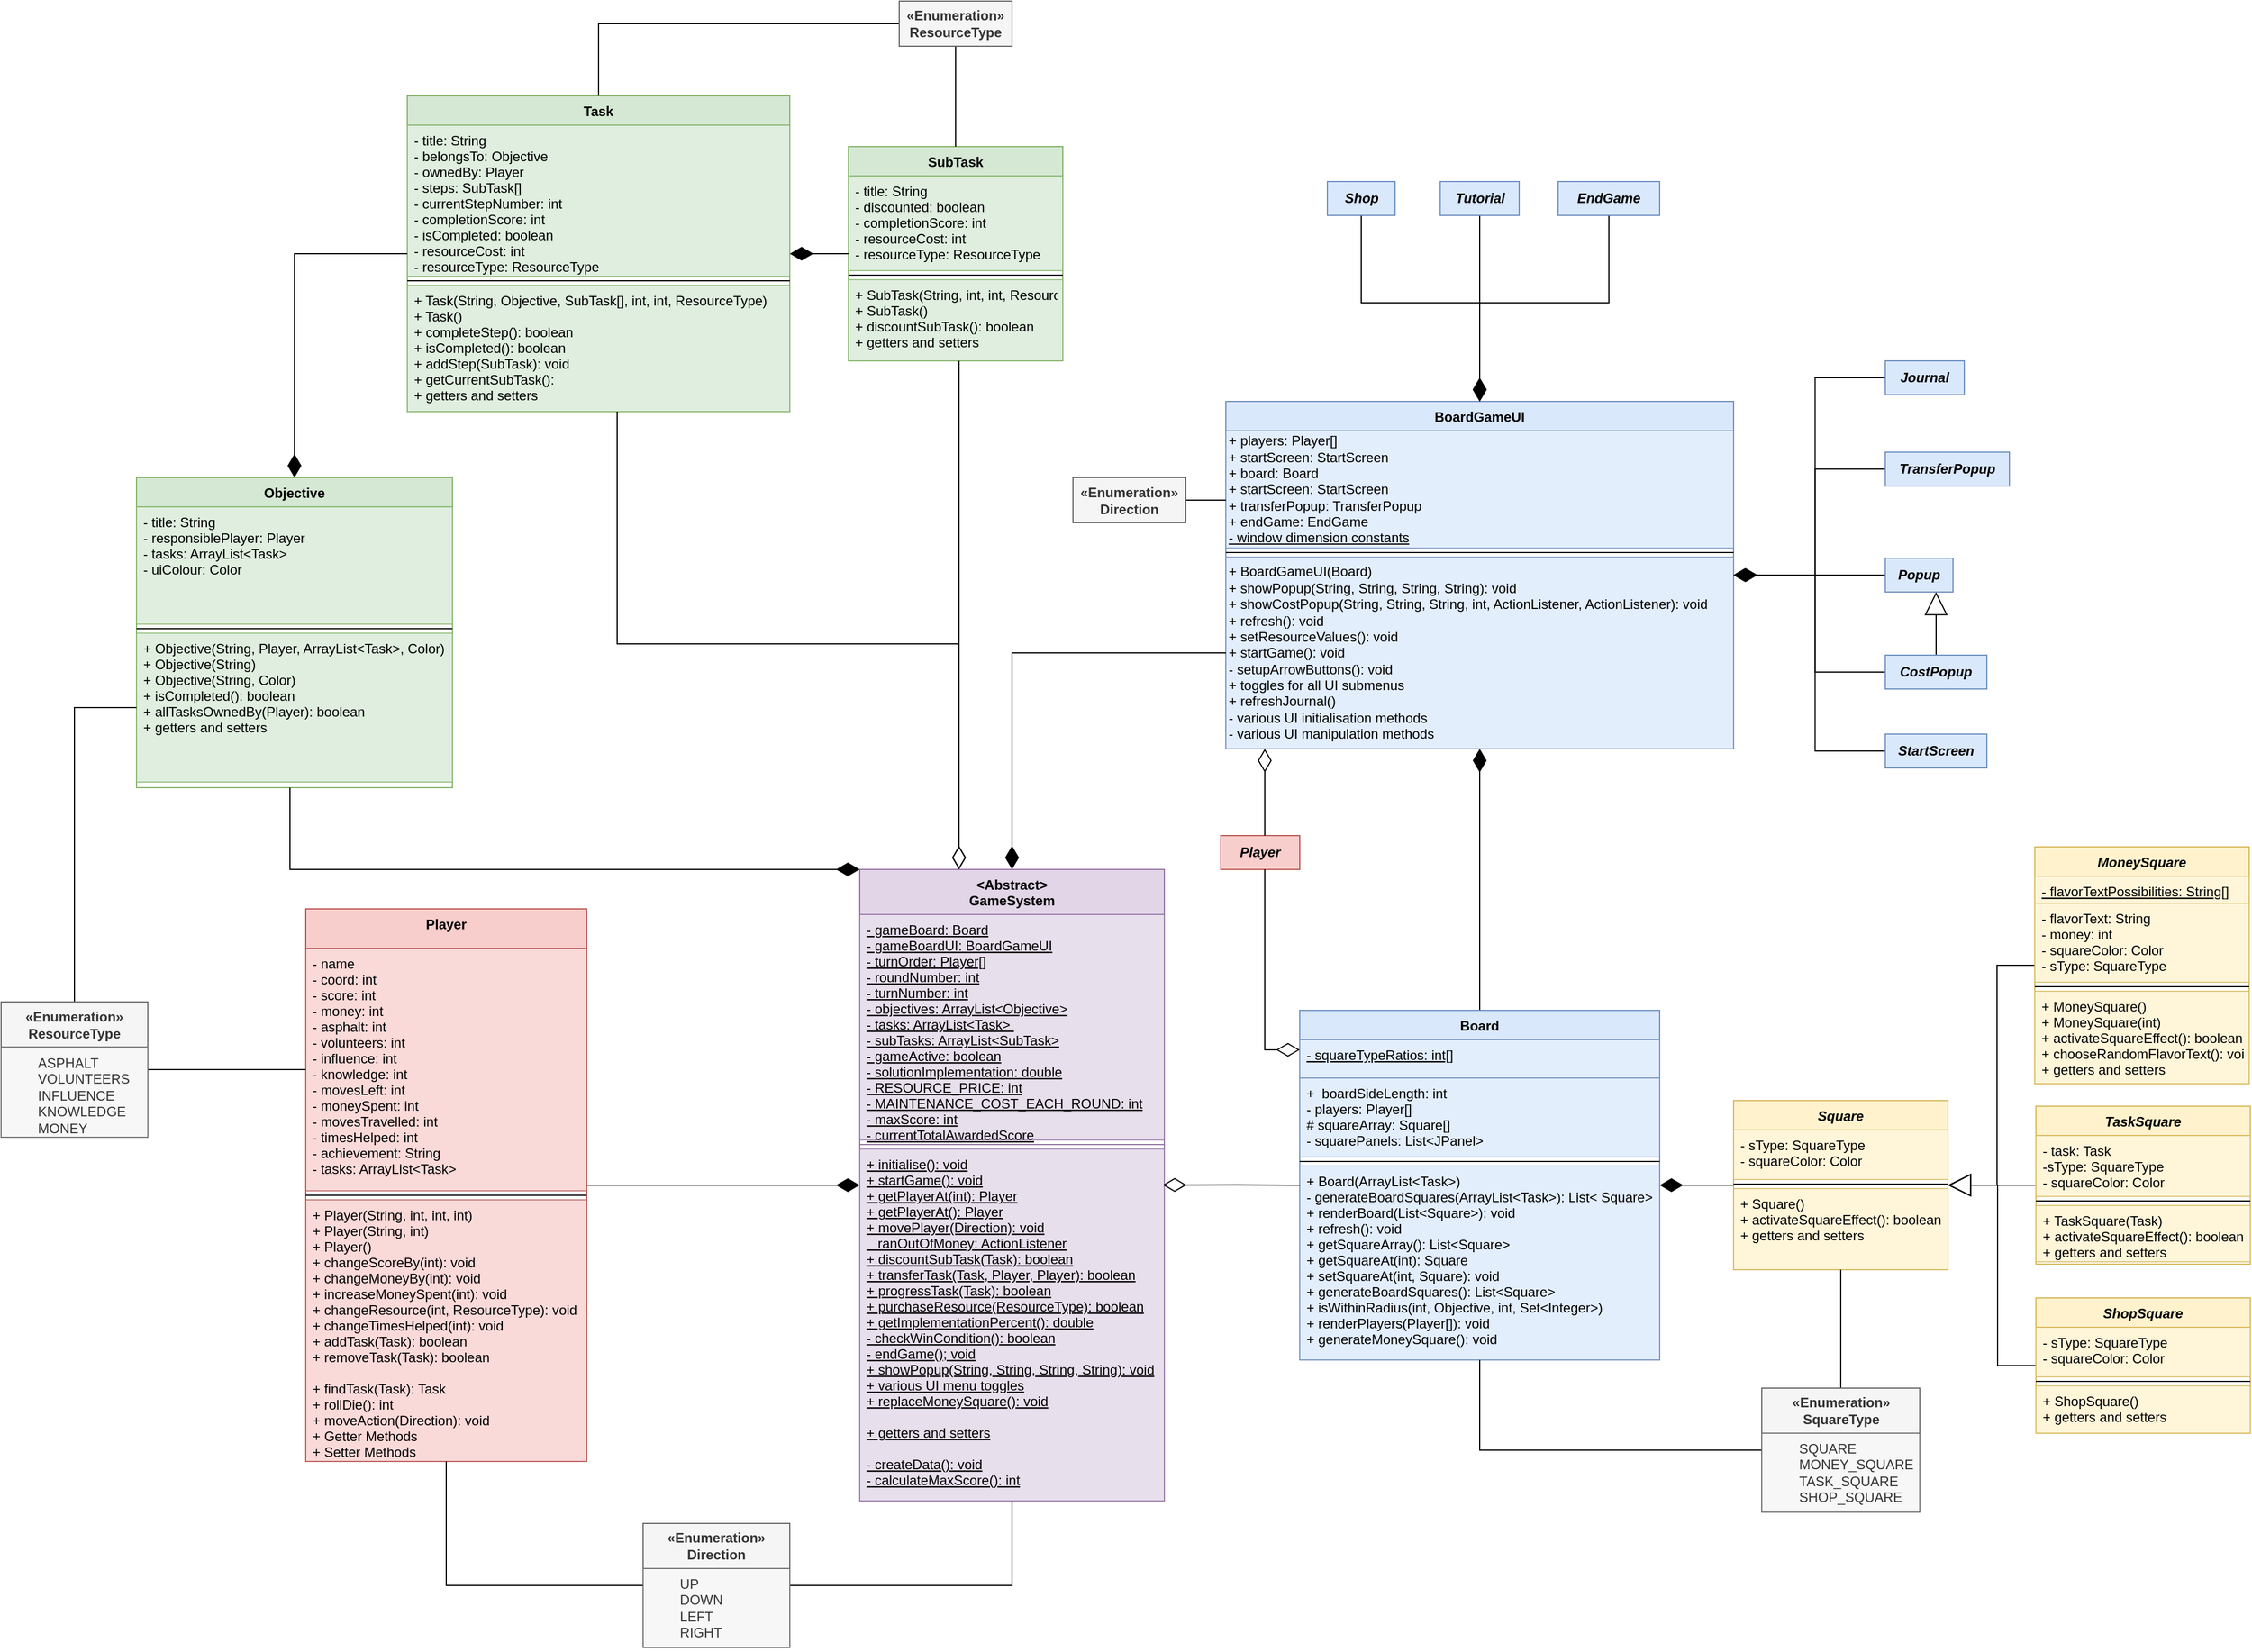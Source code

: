 <mxfile version="26.0.16">
  <diagram id="C5RBs43oDa-KdzZeNtuy" name="Page-1">
    <mxGraphModel dx="1500" dy="2056" grid="1" gridSize="10" guides="1" tooltips="1" connect="1" arrows="1" fold="1" page="1" pageScale="1" pageWidth="827" pageHeight="1169" math="0" shadow="0">
      <root>
        <mxCell id="WIyWlLk6GJQsqaUBKTNV-0" />
        <mxCell id="WIyWlLk6GJQsqaUBKTNV-1" parent="WIyWlLk6GJQsqaUBKTNV-0" />
        <mxCell id="zkfFHV4jXpPFQw0GAbJ--0" value="Square" style="swimlane;fontStyle=3;align=center;verticalAlign=top;childLayout=stackLayout;horizontal=1;startSize=26;horizontalStack=0;resizeParent=1;resizeLast=0;collapsible=1;marginBottom=0;rounded=0;shadow=0;strokeWidth=1;fillColor=#fff2cc;strokeColor=#d6b656;" parent="WIyWlLk6GJQsqaUBKTNV-1" vertex="1">
          <mxGeometry x="1705.5" y="175" width="190" height="150" as="geometry">
            <mxRectangle x="230" y="140" width="160" height="26" as="alternateBounds" />
          </mxGeometry>
        </mxCell>
        <mxCell id="zkfFHV4jXpPFQw0GAbJ--1" value="- sType: SquareType&#xa;- squareColor: Color" style="text;align=left;verticalAlign=top;spacingLeft=4;spacingRight=4;overflow=hidden;rotatable=0;points=[[0,0.5],[1,0.5]];portConstraint=eastwest;fillColor=#fff2cc;strokeColor=#d6b656;opacity=75;" parent="zkfFHV4jXpPFQw0GAbJ--0" vertex="1">
          <mxGeometry y="26" width="190" height="44" as="geometry" />
        </mxCell>
        <mxCell id="zkfFHV4jXpPFQw0GAbJ--4" value="" style="line;html=1;strokeWidth=1;align=left;verticalAlign=middle;spacingTop=-1;spacingLeft=3;spacingRight=3;rotatable=0;labelPosition=right;points=[];portConstraint=eastwest;" parent="zkfFHV4jXpPFQw0GAbJ--0" vertex="1">
          <mxGeometry y="70" width="190" height="8" as="geometry" />
        </mxCell>
        <mxCell id="zkfFHV4jXpPFQw0GAbJ--5" value="+ Square()&#xa;+ activateSquareEffect(): boolean&#xa;+ getters and setters" style="text;align=left;verticalAlign=top;spacingLeft=4;spacingRight=4;overflow=hidden;rotatable=0;points=[[0,0.5],[1,0.5]];portConstraint=eastwest;fillColor=#fff2cc;strokeColor=#d6b656;opacity=75;" parent="zkfFHV4jXpPFQw0GAbJ--0" vertex="1">
          <mxGeometry y="78" width="190" height="72" as="geometry" />
        </mxCell>
        <mxCell id="K5BiU674pHtBU9NjnuLP-25" style="edgeStyle=orthogonalEdgeStyle;rounded=0;orthogonalLoop=1;jettySize=auto;html=1;endSize=18;startSize=18;endArrow=diamondThin;startFill=0;endFill=1;" parent="WIyWlLk6GJQsqaUBKTNV-1" source="zkfFHV4jXpPFQw0GAbJ--17" target="bCXJ4Mm03UaGC8wNrFyx-1" edge="1">
          <mxGeometry relative="1" as="geometry" />
        </mxCell>
        <mxCell id="zkfFHV4jXpPFQw0GAbJ--17" value="Board" style="swimlane;fontStyle=1;align=center;verticalAlign=top;childLayout=stackLayout;horizontal=1;startSize=26;horizontalStack=0;resizeParent=1;resizeLast=0;collapsible=1;marginBottom=0;rounded=0;shadow=0;strokeWidth=1;fillColor=#dae8fc;strokeColor=#6c8ebf;" parent="WIyWlLk6GJQsqaUBKTNV-1" vertex="1">
          <mxGeometry x="1321" y="95" width="319" height="310" as="geometry">
            <mxRectangle x="550" y="140" width="160" height="26" as="alternateBounds" />
          </mxGeometry>
        </mxCell>
        <mxCell id="zkfFHV4jXpPFQw0GAbJ--18" value="- squareTypeRatios: int[]" style="text;align=left;verticalAlign=top;spacingLeft=4;spacingRight=4;overflow=hidden;rotatable=0;points=[[0,0.5],[1,0.5]];portConstraint=eastwest;fontStyle=4;fillColor=#dae8fc;strokeColor=#6c8ebf;opacity=75;" parent="zkfFHV4jXpPFQw0GAbJ--17" vertex="1">
          <mxGeometry y="26" width="319" height="34" as="geometry" />
        </mxCell>
        <mxCell id="zkfFHV4jXpPFQw0GAbJ--19" value="+  boardSideLength: int&#xa;- players: Player[]&#xa;# squareArray: Square[]&#xa;- squarePanels: List&lt;JPanel&gt;&#xa;" style="text;align=left;verticalAlign=top;spacingLeft=4;spacingRight=4;overflow=hidden;rotatable=0;points=[[0,0.5],[1,0.5]];portConstraint=eastwest;rounded=0;shadow=0;html=0;fillColor=#dae8fc;strokeColor=#6c8ebf;opacity=75;" parent="zkfFHV4jXpPFQw0GAbJ--17" vertex="1">
          <mxGeometry y="60" width="319" height="70" as="geometry" />
        </mxCell>
        <mxCell id="zkfFHV4jXpPFQw0GAbJ--23" value="" style="line;html=1;strokeWidth=1;align=left;verticalAlign=middle;spacingTop=-1;spacingLeft=3;spacingRight=3;rotatable=0;labelPosition=right;points=[];portConstraint=eastwest;" parent="zkfFHV4jXpPFQw0GAbJ--17" vertex="1">
          <mxGeometry y="130" width="319" height="8" as="geometry" />
        </mxCell>
        <mxCell id="zkfFHV4jXpPFQw0GAbJ--25" value="+ Board(ArrayList&lt;Task&gt;)&#xa;- generateBoardSquares(ArrayList&lt;Task&gt;): List&lt; Square&gt;&#xa;+ renderBoard(List&lt;Square&gt;): void&#xa;+ refresh(): void&#xa;+ getSquareArray(): List&lt;Square&gt;&#xa;+ getSquareAt(int): Square&#xa;+ setSquareAt(int, Square): void&#xa;+ generateBoardSquares(): List&lt;Square&gt;&#xa;+ isWithinRadius(int, Objective, int, Set&lt;Integer&gt;)&#xa;+ renderPlayers(Player[]): void&#xa;+ generateMoneySquare(): void&#xa;" style="text;align=left;verticalAlign=top;spacingLeft=4;spacingRight=4;overflow=hidden;rotatable=0;points=[[0,0.5],[1,0.5]];portConstraint=eastwest;fillColor=#dae8fc;strokeColor=#6c8ebf;opacity=75;" parent="zkfFHV4jXpPFQw0GAbJ--17" vertex="1">
          <mxGeometry y="138" width="319" height="172" as="geometry" />
        </mxCell>
        <mxCell id="RARG5RGRjb6oG-_tyjwV-17" value="Player" style="swimlane;fontStyle=1;align=center;verticalAlign=top;childLayout=stackLayout;horizontal=1;startSize=35;horizontalStack=0;resizeParent=1;resizeLast=0;collapsible=1;marginBottom=0;rounded=0;shadow=0;strokeWidth=1;fillColor=#f8cecc;strokeColor=#b85450;" parent="WIyWlLk6GJQsqaUBKTNV-1" vertex="1">
          <mxGeometry x="440" y="5" width="249" height="490" as="geometry">
            <mxRectangle x="230" y="140" width="160" height="26" as="alternateBounds" />
          </mxGeometry>
        </mxCell>
        <mxCell id="RARG5RGRjb6oG-_tyjwV-18" value="- name&#xa;- coord: int&#xa;- score: int&#xa;- money: int&#xa;- asphalt: int&#xa;- volunteers: int&#xa;- influence: int&#xa;- knowledge: int&#xa;- movesLeft: int&#xa;- moneySpent: int&#xa;- movesTravelled: int&#xa;- timesHelped: int&#xa;- achievement: String&#xa;- tasks: ArrayList&lt;Task&gt;" style="text;align=left;verticalAlign=top;spacingLeft=4;spacingRight=4;overflow=hidden;rotatable=0;points=[[0,0.5],[1,0.5]];portConstraint=eastwest;fillColor=#f8cecc;strokeColor=#b85450;opacity=75;" parent="RARG5RGRjb6oG-_tyjwV-17" vertex="1">
          <mxGeometry y="35" width="249" height="215" as="geometry" />
        </mxCell>
        <mxCell id="RARG5RGRjb6oG-_tyjwV-19" value="" style="line;html=1;strokeWidth=1;align=left;verticalAlign=middle;spacingTop=-1;spacingLeft=3;spacingRight=3;rotatable=0;labelPosition=right;points=[];portConstraint=eastwest;" parent="RARG5RGRjb6oG-_tyjwV-17" vertex="1">
          <mxGeometry y="250" width="249" height="8" as="geometry" />
        </mxCell>
        <mxCell id="RARG5RGRjb6oG-_tyjwV-20" value="+ Player(String, int, int, int)&#xa;+ Player(String, int)&#xa;+ Player()&#xa;+ changeScoreBy(int): void&#xa;+ changeMoneyBy(int): void&#xa;+ increaseMoneySpent(int): void&#xa;+ changeResource(int, ResourceType): void&#xa;+ changeTimesHelped(int): void &#xa;+ addTask(Task): boolean&#xa;+ removeTask(Task): boolean&#xa;&#xa;+ findTask(Task): Task&#xa;+ rollDie(): int&#xa;+ moveAction(Direction): void&#xa;+ Getter Methods&#xa;+ Setter Methods&#xa; " style="text;align=left;verticalAlign=top;spacingLeft=4;spacingRight=4;overflow=hidden;rotatable=0;points=[[0,0.5],[1,0.5]];portConstraint=eastwest;opacity=75;fillColor=#f8cecc;strokeColor=#b85450;" parent="RARG5RGRjb6oG-_tyjwV-17" vertex="1">
          <mxGeometry y="258" width="249" height="232" as="geometry" />
        </mxCell>
        <mxCell id="tvutdW0yKNzAz1rQVRtP-5" value="&lt;Abstract&gt;&#xa;GameSystem" style="swimlane;fontStyle=1;align=center;verticalAlign=top;childLayout=stackLayout;horizontal=1;startSize=40;horizontalStack=0;resizeParent=1;resizeLast=0;collapsible=1;marginBottom=0;rounded=0;shadow=0;strokeWidth=1;fillColor=#e1d5e7;strokeColor=#9673a6;" parent="WIyWlLk6GJQsqaUBKTNV-1" vertex="1">
          <mxGeometry x="931" y="-30" width="270" height="560" as="geometry">
            <mxRectangle x="1230" y="80" width="160" height="26" as="alternateBounds" />
          </mxGeometry>
        </mxCell>
        <mxCell id="tvutdW0yKNzAz1rQVRtP-8" value="- gameBoard: Board&#xa;- gameBoardUI: BoardGameUI&#xa;- turnOrder: Player[]&#xa;- roundNumber: int&#xa;- turnNumber: int&#xa;- objectives: ArrayList&lt;Objective&gt;&#xa;- tasks: ArrayList&lt;Task&gt; &#xa;- subTasks: ArrayList&lt;SubTask&gt;&#xa;- gameActive: boolean&#xa;- solutionImplementation: double&#xa;- RESOURCE_PRICE: int&#xa;- MAINTENANCE_COST_EACH_ROUND: int&#xa;- maxScore: int&#xa;- currentTotalAwardedScore&#xa;" style="text;align=left;verticalAlign=top;spacingLeft=4;spacingRight=4;overflow=hidden;rotatable=0;points=[[0,0.5],[1,0.5]];portConstraint=eastwest;rounded=0;shadow=0;html=0;fontStyle=4;fillColor=#e1d5e7;strokeColor=#9673a6;opacity=75;" parent="tvutdW0yKNzAz1rQVRtP-5" vertex="1">
          <mxGeometry y="40" width="270" height="200" as="geometry" />
        </mxCell>
        <mxCell id="tvutdW0yKNzAz1rQVRtP-10" value="" style="line;html=1;strokeWidth=1;align=left;verticalAlign=middle;spacingTop=-1;spacingLeft=3;spacingRight=3;rotatable=0;labelPosition=right;points=[];portConstraint=eastwest;fillColor=default;strokeColor=#9673a6;fillStyle=auto;" parent="tvutdW0yKNzAz1rQVRtP-5" vertex="1">
          <mxGeometry y="240" width="270" height="8" as="geometry" />
        </mxCell>
        <mxCell id="tvutdW0yKNzAz1rQVRtP-12" value="+ initialise(): void&#xa;+ startGame(): void&#xa;+ getPlayerAt(int): Player&#xa;+ getPlayerAt(): Player&#xa;+ movePlayer(Direction): void&#xa;   ranOutOfMoney: ActionListener&#xa;+ discountSubTask(Task): boolean&#xa;+ transferTask(Task, Player, Player): boolean&#xa;+ progressTask(Task): boolean&#xa;+ purchaseResource(ResourceType): boolean&#xa;+ getImplementationPercent(): double&#xa;- checkWinCondition(): boolean&#xa;- endGame(); void&#xa;+ showPopup(String, String, String, String): void&#xa;+ various UI menu toggles&#xa;+ replaceMoneySquare(): void&#xa;&#xa;+ getters and setters&#xa;&#xa;- createData(): void&#xa;- calculateMaxScore(): int&#xa;&#xa;" style="text;align=left;verticalAlign=top;spacingLeft=4;spacingRight=4;overflow=hidden;rotatable=0;points=[[0,0.5],[1,0.5]];portConstraint=eastwest;fontStyle=4;fillColor=#e1d5e7;strokeColor=#9673a6;opacity=75;" parent="tvutdW0yKNzAz1rQVRtP-5" vertex="1">
          <mxGeometry y="248" width="270" height="312" as="geometry" />
        </mxCell>
        <mxCell id="tvutdW0yKNzAz1rQVRtP-14" style="edgeStyle=orthogonalEdgeStyle;rounded=0;orthogonalLoop=1;jettySize=auto;html=1;endArrow=none;endFill=0;startArrow=diamondThin;startFill=0;endSize=18;startSize=18;exitX=0.995;exitY=0.102;exitDx=0;exitDy=0;exitPerimeter=0;" parent="WIyWlLk6GJQsqaUBKTNV-1" source="tvutdW0yKNzAz1rQVRtP-12" target="zkfFHV4jXpPFQw0GAbJ--17" edge="1">
          <mxGeometry relative="1" as="geometry">
            <mxPoint x="1281" y="271" as="targetPoint" />
          </mxGeometry>
        </mxCell>
        <mxCell id="bCXJ4Mm03UaGC8wNrFyx-1" value="BoardGameUI" style="swimlane;fontStyle=1;align=center;verticalAlign=top;childLayout=stackLayout;horizontal=1;startSize=26;horizontalStack=0;resizeParent=1;resizeLast=0;collapsible=1;marginBottom=0;rounded=0;shadow=0;strokeWidth=1;fillColor=#dae8fc;strokeColor=#6c8ebf;" parent="WIyWlLk6GJQsqaUBKTNV-1" vertex="1">
          <mxGeometry x="1255.5" y="-445" width="450" height="308" as="geometry">
            <mxRectangle x="550" y="140" width="160" height="26" as="alternateBounds" />
          </mxGeometry>
        </mxCell>
        <mxCell id="bCXJ4Mm03UaGC8wNrFyx-6" value="+ players: Player[]&lt;div&gt;+ startScreen: StartScreen&lt;/div&gt;&lt;div&gt;+ board: Board&lt;/div&gt;&lt;div&gt;+ startScreen: StartScreen&lt;/div&gt;&lt;div&gt;+ transferPopup: TransferPopup&lt;/div&gt;&lt;div&gt;+ endGame: EndGame&lt;/div&gt;&lt;div&gt;&lt;u&gt;- window dimension constants&lt;/u&gt;&lt;/div&gt;" style="text;html=1;align=left;verticalAlign=middle;whiteSpace=wrap;rounded=0;fillColor=#dae8fc;strokeColor=#6c8ebf;opacity=75;" parent="bCXJ4Mm03UaGC8wNrFyx-1" vertex="1">
          <mxGeometry y="26" width="450" height="104" as="geometry" />
        </mxCell>
        <mxCell id="bCXJ4Mm03UaGC8wNrFyx-4" value="" style="line;html=1;strokeWidth=1;align=left;verticalAlign=middle;spacingTop=-1;spacingLeft=3;spacingRight=3;rotatable=0;labelPosition=right;points=[];portConstraint=eastwest;" parent="bCXJ4Mm03UaGC8wNrFyx-1" vertex="1">
          <mxGeometry y="130" width="450" height="8" as="geometry" />
        </mxCell>
        <mxCell id="bCXJ4Mm03UaGC8wNrFyx-7" value="+ BoardGameUI(Board)&lt;div&gt;+ showPopup(String, String, String, String): void&lt;/div&gt;&lt;div&gt;+ showCostPopup(String, String, String, int, ActionListener, ActionListener): void&lt;/div&gt;&lt;div&gt;&lt;span style=&quot;background-color: transparent; color: light-dark(rgb(0, 0, 0), rgb(255, 255, 255));&quot;&gt;+ refresh(): void&lt;/span&gt;&lt;/div&gt;&lt;div&gt;&lt;span style=&quot;background-color: transparent; color: light-dark(rgb(0, 0, 0), rgb(255, 255, 255));&quot;&gt;+ setResourceValues(): void&lt;/span&gt;&lt;/div&gt;&lt;div&gt;+ startGame(): void&lt;/div&gt;&lt;div&gt;- setupArrowButtons(): void&lt;/div&gt;&lt;div&gt;+ toggles for all UI submenus&lt;/div&gt;&lt;div&gt;+ refreshJournal()&lt;/div&gt;&lt;div&gt;&lt;div&gt;&lt;span style=&quot;background-color: transparent; color: light-dark(rgb(0, 0, 0), rgb(255, 255, 255));&quot;&gt;- various UI initialisation methods&lt;/span&gt;&lt;/div&gt;&lt;/div&gt;&lt;div&gt;- various UI manipulation methods&lt;/div&gt;" style="text;html=1;align=left;verticalAlign=middle;resizable=0;points=[];autosize=1;strokeColor=#6c8ebf;fillColor=#dae8fc;opacity=75;" parent="bCXJ4Mm03UaGC8wNrFyx-1" vertex="1">
          <mxGeometry y="138" width="450" height="170" as="geometry" />
        </mxCell>
        <mxCell id="nmGObv32esFRZzWeqCYr-1" value="Objective" style="swimlane;fontStyle=1;align=center;verticalAlign=top;childLayout=stackLayout;horizontal=1;startSize=26;horizontalStack=0;resizeParent=1;resizeLast=0;collapsible=1;marginBottom=0;rounded=0;shadow=0;strokeWidth=1;fillColor=#d5e8d4;strokeColor=#82b366;" parent="WIyWlLk6GJQsqaUBKTNV-1" vertex="1">
          <mxGeometry x="290" y="-377.5" width="280" height="275" as="geometry">
            <mxRectangle x="230" y="140" width="160" height="26" as="alternateBounds" />
          </mxGeometry>
        </mxCell>
        <mxCell id="nmGObv32esFRZzWeqCYr-2" value="- title: String&#xa;- responsiblePlayer: Player&#xa;- tasks: ArrayList&lt;Task&gt;&#xa;- uiColour: Color" style="text;align=left;verticalAlign=top;spacingLeft=4;spacingRight=4;overflow=hidden;rotatable=0;points=[[0,0.5],[1,0.5]];portConstraint=eastwest;fillColor=#d5e8d4;strokeColor=#82b366;opacity=75;" parent="nmGObv32esFRZzWeqCYr-1" vertex="1">
          <mxGeometry y="26" width="280" height="104" as="geometry" />
        </mxCell>
        <mxCell id="nmGObv32esFRZzWeqCYr-3" value="" style="line;html=1;strokeWidth=1;align=left;verticalAlign=middle;spacingTop=-1;spacingLeft=3;spacingRight=3;rotatable=0;labelPosition=right;points=[];portConstraint=eastwest;" parent="nmGObv32esFRZzWeqCYr-1" vertex="1">
          <mxGeometry y="130" width="280" height="8" as="geometry" />
        </mxCell>
        <mxCell id="nmGObv32esFRZzWeqCYr-4" value="+ Objective(String, Player, ArrayList&lt;Task&gt;, Color)&#xa;+ Objective(String)&#xa;+ Objective(String, Color)&#xa;+ isCompleted(): boolean&#xa;+ allTasksOwnedBy(Player): boolean&#xa;+ getters and setters" style="text;align=left;verticalAlign=top;spacingLeft=4;spacingRight=4;overflow=hidden;rotatable=0;points=[[0,0.5],[1,0.5]];portConstraint=eastwest;fillColor=#d5e8d4;strokeColor=#82b366;opacity=75;" parent="nmGObv32esFRZzWeqCYr-1" vertex="1">
          <mxGeometry y="138" width="280" height="132" as="geometry" />
        </mxCell>
        <mxCell id="nmGObv32esFRZzWeqCYr-5" value="Task" style="swimlane;fontStyle=1;align=center;verticalAlign=top;childLayout=stackLayout;horizontal=1;startSize=26;horizontalStack=0;resizeParent=1;resizeLast=0;collapsible=1;marginBottom=0;rounded=0;shadow=0;strokeWidth=1;fillColor=#d5e8d4;strokeColor=#82b366;" parent="WIyWlLk6GJQsqaUBKTNV-1" vertex="1">
          <mxGeometry x="530" y="-716" width="339" height="280" as="geometry">
            <mxRectangle x="230" y="140" width="160" height="26" as="alternateBounds" />
          </mxGeometry>
        </mxCell>
        <mxCell id="nmGObv32esFRZzWeqCYr-6" value="- title: String&#xa;- belongsTo: Objective&#xa;- ownedBy: Player&#xa;- steps: SubTask[]&#xa;- currentStepNumber: int &#xa;- completionScore: int&#xa;- isCompleted: boolean&#xa;- resourceCost: int&#xa;- resourceType: ResourceType" style="text;align=left;verticalAlign=top;spacingLeft=4;spacingRight=4;overflow=hidden;rotatable=0;points=[[0,0.5],[1,0.5]];portConstraint=eastwest;fillColor=#d5e8d4;strokeColor=#82b366;opacity=75;" parent="nmGObv32esFRZzWeqCYr-5" vertex="1">
          <mxGeometry y="26" width="339" height="134" as="geometry" />
        </mxCell>
        <mxCell id="nmGObv32esFRZzWeqCYr-7" value="" style="line;html=1;strokeWidth=1;align=left;verticalAlign=middle;spacingTop=-1;spacingLeft=3;spacingRight=3;rotatable=0;labelPosition=right;points=[];portConstraint=eastwest;" parent="nmGObv32esFRZzWeqCYr-5" vertex="1">
          <mxGeometry y="160" width="339" height="8" as="geometry" />
        </mxCell>
        <mxCell id="nmGObv32esFRZzWeqCYr-8" value="+ Task(String, Objective, SubTask[], int, int, ResourceType)&#xa;+ Task()&#xa;+ completeStep(): boolean&#xa;+ isCompleted(): boolean&#xa;+ addStep(SubTask): void&#xa;+ getCurrentSubTask():&#xa;+ getters and setters" style="text;align=left;verticalAlign=top;spacingLeft=4;spacingRight=4;overflow=hidden;rotatable=0;points=[[0,0.5],[1,0.5]];portConstraint=eastwest;fillColor=#d5e8d4;strokeColor=#82b366;opacity=75;" parent="nmGObv32esFRZzWeqCYr-5" vertex="1">
          <mxGeometry y="168" width="339" height="112" as="geometry" />
        </mxCell>
        <mxCell id="-DwnkvneZAyYinUaXX4H-1" value="SubTask" style="swimlane;fontStyle=1;align=center;verticalAlign=top;childLayout=stackLayout;horizontal=1;startSize=26;horizontalStack=0;resizeParent=1;resizeLast=0;collapsible=1;marginBottom=0;rounded=0;shadow=0;strokeWidth=1;fillColor=#d5e8d4;strokeColor=#82b366;" parent="WIyWlLk6GJQsqaUBKTNV-1" vertex="1">
          <mxGeometry x="921" y="-671" width="190" height="190" as="geometry">
            <mxRectangle x="230" y="140" width="160" height="26" as="alternateBounds" />
          </mxGeometry>
        </mxCell>
        <mxCell id="-DwnkvneZAyYinUaXX4H-2" value="- title: String&#xa;- discounted: boolean&#xa;- completionScore: int&#xa;- resourceCost: int&#xa;- resourceType: ResourceType" style="text;align=left;verticalAlign=top;spacingLeft=4;spacingRight=4;overflow=hidden;rotatable=0;points=[[0,0.5],[1,0.5]];portConstraint=eastwest;fillColor=#d5e8d4;strokeColor=#82b366;opacity=75;" parent="-DwnkvneZAyYinUaXX4H-1" vertex="1">
          <mxGeometry y="26" width="190" height="84" as="geometry" />
        </mxCell>
        <mxCell id="-DwnkvneZAyYinUaXX4H-3" value="" style="line;html=1;strokeWidth=1;align=left;verticalAlign=middle;spacingTop=-1;spacingLeft=3;spacingRight=3;rotatable=0;labelPosition=right;points=[];portConstraint=eastwest;" parent="-DwnkvneZAyYinUaXX4H-1" vertex="1">
          <mxGeometry y="110" width="190" height="8" as="geometry" />
        </mxCell>
        <mxCell id="-DwnkvneZAyYinUaXX4H-4" value="+ SubTask(String, int, int, ResourceType)&#xa;+ SubTask()&#xa;+ discountSubTask(): boolean&#xa;+ getters and setters" style="text;align=left;verticalAlign=top;spacingLeft=4;spacingRight=4;overflow=hidden;rotatable=0;points=[[0,0.5],[1,0.5]];portConstraint=eastwest;fillColor=#d5e8d4;strokeColor=#82b366;opacity=75;" parent="-DwnkvneZAyYinUaXX4H-1" vertex="1">
          <mxGeometry y="118" width="190" height="72" as="geometry" />
        </mxCell>
        <mxCell id="bTGrBGEVn9w1CWjPBU_i-46" style="edgeStyle=orthogonalEdgeStyle;rounded=0;orthogonalLoop=1;jettySize=auto;html=1;entryX=1;entryY=0.5;entryDx=0;entryDy=0;endArrow=block;endFill=0;endSize=18;startSize=18;" parent="WIyWlLk6GJQsqaUBKTNV-1" source="-DwnkvneZAyYinUaXX4H-6" target="zkfFHV4jXpPFQw0GAbJ--0" edge="1">
          <mxGeometry relative="1" as="geometry" />
        </mxCell>
        <mxCell id="-DwnkvneZAyYinUaXX4H-6" value="TaskSquare" style="swimlane;fontStyle=3;align=center;verticalAlign=top;childLayout=stackLayout;horizontal=1;startSize=26;horizontalStack=0;resizeParent=1;resizeLast=0;collapsible=1;marginBottom=0;rounded=0;shadow=0;strokeWidth=1;fillColor=#fff2cc;strokeColor=#d6b656;" parent="WIyWlLk6GJQsqaUBKTNV-1" vertex="1">
          <mxGeometry x="1973.5" y="180" width="190" height="140" as="geometry">
            <mxRectangle x="230" y="140" width="160" height="26" as="alternateBounds" />
          </mxGeometry>
        </mxCell>
        <mxCell id="-DwnkvneZAyYinUaXX4H-7" value="- task: Task&#xa;-sType: SquareType&#xa;- squareColor: Color" style="text;align=left;verticalAlign=top;spacingLeft=4;spacingRight=4;overflow=hidden;rotatable=0;points=[[0,0.5],[1,0.5]];portConstraint=eastwest;fillColor=#fff2cc;strokeColor=#d6b656;opacity=75;" parent="-DwnkvneZAyYinUaXX4H-6" vertex="1">
          <mxGeometry y="26" width="190" height="54" as="geometry" />
        </mxCell>
        <mxCell id="-DwnkvneZAyYinUaXX4H-8" value="" style="line;html=1;strokeWidth=1;align=left;verticalAlign=middle;spacingTop=-1;spacingLeft=3;spacingRight=3;rotatable=0;labelPosition=right;points=[];portConstraint=eastwest;" parent="-DwnkvneZAyYinUaXX4H-6" vertex="1">
          <mxGeometry y="80" width="190" height="8" as="geometry" />
        </mxCell>
        <mxCell id="-DwnkvneZAyYinUaXX4H-9" value="+ TaskSquare(Task)&#xa;+ activateSquareEffect(): boolean&#xa;+ getters and setters" style="text;align=left;verticalAlign=top;spacingLeft=4;spacingRight=4;overflow=hidden;rotatable=0;points=[[0,0.5],[1,0.5]];portConstraint=eastwest;fillColor=#fff2cc;strokeColor=#d6b656;opacity=75;" parent="-DwnkvneZAyYinUaXX4H-6" vertex="1">
          <mxGeometry y="88" width="190" height="50" as="geometry" />
        </mxCell>
        <mxCell id="bTGrBGEVn9w1CWjPBU_i-45" style="edgeStyle=orthogonalEdgeStyle;rounded=0;orthogonalLoop=1;jettySize=auto;html=1;entryX=1;entryY=0.5;entryDx=0;entryDy=0;endArrow=block;endFill=0;endSize=18;startSize=18;" parent="WIyWlLk6GJQsqaUBKTNV-1" source="QbJ9R3jzlh1JHylYl5TY-0" target="zkfFHV4jXpPFQw0GAbJ--0" edge="1">
          <mxGeometry relative="1" as="geometry" />
        </mxCell>
        <mxCell id="QbJ9R3jzlh1JHylYl5TY-0" value="ShopSquare" style="swimlane;fontStyle=3;align=center;verticalAlign=top;childLayout=stackLayout;horizontal=1;startSize=26;horizontalStack=0;resizeParent=1;resizeLast=0;collapsible=1;marginBottom=0;rounded=0;shadow=0;strokeWidth=1;fillColor=#fff2cc;strokeColor=#d6b656;" parent="WIyWlLk6GJQsqaUBKTNV-1" vertex="1">
          <mxGeometry x="1973.5" y="350" width="190" height="120" as="geometry">
            <mxRectangle x="230" y="140" width="160" height="26" as="alternateBounds" />
          </mxGeometry>
        </mxCell>
        <mxCell id="QbJ9R3jzlh1JHylYl5TY-1" value="- sType: SquareType&#xa;- squareColor: Color " style="text;align=left;verticalAlign=top;spacingLeft=4;spacingRight=4;overflow=hidden;rotatable=0;points=[[0,0.5],[1,0.5]];portConstraint=eastwest;fillColor=#fff2cc;strokeColor=#d6b656;opacity=75;" parent="QbJ9R3jzlh1JHylYl5TY-0" vertex="1">
          <mxGeometry y="26" width="190" height="44" as="geometry" />
        </mxCell>
        <mxCell id="QbJ9R3jzlh1JHylYl5TY-2" value="" style="line;html=1;strokeWidth=1;align=left;verticalAlign=middle;spacingTop=-1;spacingLeft=3;spacingRight=3;rotatable=0;labelPosition=right;points=[];portConstraint=eastwest;" parent="QbJ9R3jzlh1JHylYl5TY-0" vertex="1">
          <mxGeometry y="70" width="190" height="8" as="geometry" />
        </mxCell>
        <mxCell id="QbJ9R3jzlh1JHylYl5TY-3" value="+ ShopSquare()&#xa;+ getters and setters" style="text;align=left;verticalAlign=top;spacingLeft=4;spacingRight=4;overflow=hidden;rotatable=0;points=[[0,0.5],[1,0.5]];portConstraint=eastwest;fillColor=#fff2cc;strokeColor=#d6b656;opacity=75;" parent="QbJ9R3jzlh1JHylYl5TY-0" vertex="1">
          <mxGeometry y="78" width="190" height="42" as="geometry" />
        </mxCell>
        <mxCell id="bTGrBGEVn9w1CWjPBU_i-48" style="edgeStyle=orthogonalEdgeStyle;rounded=0;orthogonalLoop=1;jettySize=auto;html=1;entryX=1;entryY=0.5;entryDx=0;entryDy=0;endArrow=block;endFill=0;endSize=18;startSize=18;" parent="WIyWlLk6GJQsqaUBKTNV-1" source="QbJ9R3jzlh1JHylYl5TY-4" target="zkfFHV4jXpPFQw0GAbJ--0" edge="1">
          <mxGeometry relative="1" as="geometry" />
        </mxCell>
        <mxCell id="QbJ9R3jzlh1JHylYl5TY-4" value="MoneySquare" style="swimlane;fontStyle=3;align=center;verticalAlign=top;childLayout=stackLayout;horizontal=1;startSize=26;horizontalStack=0;resizeParent=1;resizeLast=0;collapsible=1;marginBottom=0;rounded=0;shadow=0;strokeWidth=1;fillColor=#fff2cc;strokeColor=#d6b656;" parent="WIyWlLk6GJQsqaUBKTNV-1" vertex="1">
          <mxGeometry x="1972.5" y="-50" width="190" height="210" as="geometry">
            <mxRectangle x="230" y="140" width="160" height="26" as="alternateBounds" />
          </mxGeometry>
        </mxCell>
        <mxCell id="QbJ9R3jzlh1JHylYl5TY-8" value="- flavorTextPossibilities: String[]&#xa;" style="text;align=left;verticalAlign=top;spacingLeft=4;spacingRight=4;overflow=hidden;rotatable=0;points=[[0,0.5],[1,0.5]];portConstraint=eastwest;fontStyle=4;fillColor=#fff2cc;strokeColor=#d6b656;opacity=75;" parent="QbJ9R3jzlh1JHylYl5TY-4" vertex="1">
          <mxGeometry y="26" width="190" height="24" as="geometry" />
        </mxCell>
        <mxCell id="QbJ9R3jzlh1JHylYl5TY-5" value="- flavorText: String&#xa;- money: int&#xa;- squareColor: Color&#xa;- sType: SquareType" style="text;align=left;verticalAlign=top;spacingLeft=4;spacingRight=4;overflow=hidden;rotatable=0;points=[[0,0.5],[1,0.5]];portConstraint=eastwest;fillColor=#fff2cc;strokeColor=#d6b656;opacity=75;" parent="QbJ9R3jzlh1JHylYl5TY-4" vertex="1">
          <mxGeometry y="50" width="190" height="70" as="geometry" />
        </mxCell>
        <mxCell id="QbJ9R3jzlh1JHylYl5TY-6" value="" style="line;html=1;strokeWidth=1;align=left;verticalAlign=middle;spacingTop=-1;spacingLeft=3;spacingRight=3;rotatable=0;labelPosition=right;points=[];portConstraint=eastwest;" parent="QbJ9R3jzlh1JHylYl5TY-4" vertex="1">
          <mxGeometry y="120" width="190" height="8" as="geometry" />
        </mxCell>
        <mxCell id="QbJ9R3jzlh1JHylYl5TY-7" value="+ MoneySquare()&#xa;+ MoneySquare(int)&#xa;+ activateSquareEffect(): boolean&#xa;+ chooseRandomFlavorText(): void&#xa;+ getters and setters" style="text;align=left;verticalAlign=top;spacingLeft=4;spacingRight=4;overflow=hidden;rotatable=0;points=[[0,0.5],[1,0.5]];portConstraint=eastwest;fillColor=#fff2cc;strokeColor=#d6b656;opacity=75;" parent="QbJ9R3jzlh1JHylYl5TY-4" vertex="1">
          <mxGeometry y="128" width="190" height="82" as="geometry" />
        </mxCell>
        <mxCell id="K5BiU674pHtBU9NjnuLP-51" style="edgeStyle=orthogonalEdgeStyle;rounded=0;orthogonalLoop=1;jettySize=auto;html=1;endSize=18;startSize=18;endArrow=none;startFill=0;" parent="WIyWlLk6GJQsqaUBKTNV-1" source="K5BiU674pHtBU9NjnuLP-22" target="RARG5RGRjb6oG-_tyjwV-17" edge="1">
          <mxGeometry relative="1" as="geometry" />
        </mxCell>
        <mxCell id="K5BiU674pHtBU9NjnuLP-52" style="edgeStyle=orthogonalEdgeStyle;rounded=0;orthogonalLoop=1;jettySize=auto;html=1;endSize=18;startSize=18;endArrow=none;startFill=0;" parent="WIyWlLk6GJQsqaUBKTNV-1" source="K5BiU674pHtBU9NjnuLP-22" target="tvutdW0yKNzAz1rQVRtP-5" edge="1">
          <mxGeometry relative="1" as="geometry" />
        </mxCell>
        <mxCell id="K5BiU674pHtBU9NjnuLP-22" value="«Enumeration»&lt;br&gt;&lt;span&gt;Direction&lt;/span&gt;" style="html=1;whiteSpace=wrap;shape=swimlane;fontStyle=1;startSize=40;childLayout=stackLayout;horizontal=1;fillColor=#f5f5f5;horizontalStack=0;resizeParent=1;resizeParentMax=0;resizeLast=0;collapsible=1;marginBottom=0;fontColor=#333333;strokeColor=#666666;" parent="WIyWlLk6GJQsqaUBKTNV-1" vertex="1">
          <mxGeometry x="739" y="550" width="130" height="110" as="geometry" />
        </mxCell>
        <mxCell id="K5BiU674pHtBU9NjnuLP-23" value="&lt;span style=&quot;white-space: pre;&quot;&gt;&#x9;&lt;/span&gt;UP&lt;div&gt;&lt;span style=&quot;white-space: pre;&quot;&gt;&#x9;&lt;/span&gt;DOWN&lt;br&gt;&lt;span style=&quot;white-space: pre;&quot;&gt;&#x9;&lt;/span&gt;LEFT&lt;br&gt;&lt;span style=&quot;white-space: pre;&quot;&gt;&#x9;&lt;/span&gt;RIGHT&lt;/div&gt;" style="text;strokeColor=#666666;fillColor=#f5f5f5;align=left;verticalAlign=top;spacingLeft=4;spacingRight=4;overflow=hidden;rotatable=0;points=[[0,0.5],[1,0.5]];portConstraint=eastwest;whiteSpace=wrap;html=1;fontColor=#333333;opacity=75;" parent="K5BiU674pHtBU9NjnuLP-22" vertex="1">
          <mxGeometry y="40" width="130" height="70" as="geometry" />
        </mxCell>
        <mxCell id="K5BiU674pHtBU9NjnuLP-24" value="" style="endArrow=diamondThin;html=1;endSize=18;startArrow=none;startSize=18;startFill=0;edgeStyle=orthogonalEdgeStyle;align=left;verticalAlign=bottom;rounded=0;endFill=1;" parent="WIyWlLk6GJQsqaUBKTNV-1" source="bCXJ4Mm03UaGC8wNrFyx-7" target="tvutdW0yKNzAz1rQVRtP-5" edge="1">
          <mxGeometry x="-1" y="-13" relative="1" as="geometry">
            <mxPoint x="1121" y="-20" as="sourcePoint" />
            <mxPoint x="1281" y="-20" as="targetPoint" />
            <mxPoint x="10" y="5" as="offset" />
          </mxGeometry>
        </mxCell>
        <mxCell id="K5BiU674pHtBU9NjnuLP-31" style="edgeStyle=orthogonalEdgeStyle;rounded=0;orthogonalLoop=1;jettySize=auto;html=1;endSize=18;startSize=18;endArrow=none;startFill=1;endFill=1;exitX=0;exitY=0;exitDx=0;exitDy=0;startArrow=diamondThin;" parent="WIyWlLk6GJQsqaUBKTNV-1" source="tvutdW0yKNzAz1rQVRtP-5" target="nmGObv32esFRZzWeqCYr-1" edge="1">
          <mxGeometry relative="1" as="geometry">
            <mxPoint x="949.95" y="-73" as="sourcePoint" />
            <mxPoint x="949.95" y="-310" as="targetPoint" />
            <Array as="points">
              <mxPoint x="426" y="-30" />
            </Array>
          </mxGeometry>
        </mxCell>
        <mxCell id="K5BiU674pHtBU9NjnuLP-35" style="edgeStyle=orthogonalEdgeStyle;rounded=0;orthogonalLoop=1;jettySize=auto;html=1;endSize=18;startSize=18;endArrow=diamondThin;startFill=0;endFill=1;" parent="WIyWlLk6GJQsqaUBKTNV-1" source="-DwnkvneZAyYinUaXX4H-1" target="nmGObv32esFRZzWeqCYr-5" edge="1">
          <mxGeometry relative="1" as="geometry">
            <mxPoint x="1191" y="-393" as="sourcePoint" />
            <mxPoint x="1191" y="-630" as="targetPoint" />
          </mxGeometry>
        </mxCell>
        <mxCell id="K5BiU674pHtBU9NjnuLP-36" style="edgeStyle=orthogonalEdgeStyle;rounded=0;orthogonalLoop=1;jettySize=auto;html=1;endSize=18;startSize=18;endArrow=none;startFill=0;endFill=0;startArrow=diamondThin;" parent="WIyWlLk6GJQsqaUBKTNV-1" target="-DwnkvneZAyYinUaXX4H-1" edge="1">
          <mxGeometry relative="1" as="geometry">
            <mxPoint x="1019" y="-30" as="sourcePoint" />
            <mxPoint x="1019" y="-385" as="targetPoint" />
            <Array as="points">
              <mxPoint x="1019" y="-190" />
              <mxPoint x="1019" y="-190" />
            </Array>
          </mxGeometry>
        </mxCell>
        <mxCell id="K5BiU674pHtBU9NjnuLP-38" style="edgeStyle=orthogonalEdgeStyle;rounded=0;orthogonalLoop=1;jettySize=auto;html=1;endSize=18;startSize=18;endArrow=none;startFill=0;endFill=0;startArrow=diamondThin;" parent="WIyWlLk6GJQsqaUBKTNV-1" source="tvutdW0yKNzAz1rQVRtP-5" target="nmGObv32esFRZzWeqCYr-5" edge="1">
          <mxGeometry relative="1" as="geometry">
            <mxPoint x="715.57" y="-123" as="sourcePoint" />
            <mxPoint x="715.57" y="-360" as="targetPoint" />
            <Array as="points">
              <mxPoint x="1019" y="-230" />
              <mxPoint x="716" y="-230" />
            </Array>
          </mxGeometry>
        </mxCell>
        <mxCell id="K5BiU674pHtBU9NjnuLP-39" style="edgeStyle=orthogonalEdgeStyle;rounded=0;orthogonalLoop=1;jettySize=auto;html=1;endSize=18;startSize=18;endArrow=diamondThin;startFill=0;endFill=1;exitX=0;exitY=0.5;exitDx=0;exitDy=0;" parent="WIyWlLk6GJQsqaUBKTNV-1" source="nmGObv32esFRZzWeqCYr-5" target="nmGObv32esFRZzWeqCYr-1" edge="1">
          <mxGeometry relative="1" as="geometry">
            <mxPoint x="621" y="-550" as="sourcePoint" />
            <mxPoint x="511" y="-550" as="targetPoint" />
          </mxGeometry>
        </mxCell>
        <mxCell id="K5BiU674pHtBU9NjnuLP-41" style="edgeStyle=orthogonalEdgeStyle;rounded=0;orthogonalLoop=1;jettySize=auto;html=1;endSize=18;startSize=18;endArrow=diamondThin;startFill=0;endFill=1;" parent="WIyWlLk6GJQsqaUBKTNV-1" source="RARG5RGRjb6oG-_tyjwV-17" target="tvutdW0yKNzAz1rQVRtP-5" edge="1">
          <mxGeometry relative="1" as="geometry">
            <mxPoint x="951" y="-515" as="sourcePoint" />
            <mxPoint x="841" y="-515" as="targetPoint" />
          </mxGeometry>
        </mxCell>
        <mxCell id="K5BiU674pHtBU9NjnuLP-42" value="&lt;i&gt;Player&lt;/i&gt;" style="html=1;whiteSpace=wrap;fillColor=#f8cecc;strokeColor=#b85450;fontStyle=1" parent="WIyWlLk6GJQsqaUBKTNV-1" vertex="1">
          <mxGeometry x="1251" y="-60" width="70" height="30" as="geometry" />
        </mxCell>
        <mxCell id="K5BiU674pHtBU9NjnuLP-44" style="edgeStyle=orthogonalEdgeStyle;rounded=0;orthogonalLoop=1;jettySize=auto;html=1;endSize=18;startSize=18;endArrow=diamondThin;endFill=0;" parent="WIyWlLk6GJQsqaUBKTNV-1" source="K5BiU674pHtBU9NjnuLP-42" target="bCXJ4Mm03UaGC8wNrFyx-1" edge="1">
          <mxGeometry relative="1" as="geometry">
            <mxPoint x="1266.0" y="-50" as="sourcePoint" />
            <mxPoint x="1290" y="-100" as="targetPoint" />
            <Array as="points">
              <mxPoint x="1290" y="-80" />
              <mxPoint x="1290" y="-80" />
            </Array>
          </mxGeometry>
        </mxCell>
        <mxCell id="K5BiU674pHtBU9NjnuLP-46" style="edgeStyle=orthogonalEdgeStyle;rounded=0;orthogonalLoop=1;jettySize=auto;html=1;endSize=18;startSize=18;endArrow=diamondThin;endFill=0;" parent="WIyWlLk6GJQsqaUBKTNV-1" source="K5BiU674pHtBU9NjnuLP-42" target="zkfFHV4jXpPFQw0GAbJ--17" edge="1">
          <mxGeometry relative="1" as="geometry">
            <mxPoint x="1261" y="161" as="sourcePoint" />
            <mxPoint x="1296" y="40" as="targetPoint" />
            <Array as="points">
              <mxPoint x="1290" y="130" />
            </Array>
          </mxGeometry>
        </mxCell>
        <mxCell id="K5BiU674pHtBU9NjnuLP-47" style="edgeStyle=orthogonalEdgeStyle;rounded=0;orthogonalLoop=1;jettySize=auto;html=1;endSize=18;startSize=18;endArrow=diamondThin;startFill=0;endFill=1;" parent="WIyWlLk6GJQsqaUBKTNV-1" source="zkfFHV4jXpPFQw0GAbJ--0" target="zkfFHV4jXpPFQw0GAbJ--17" edge="1">
          <mxGeometry relative="1" as="geometry">
            <mxPoint x="1571" y="350" as="sourcePoint" />
            <mxPoint x="1731" y="350" as="targetPoint" />
          </mxGeometry>
        </mxCell>
        <mxCell id="K5BiU674pHtBU9NjnuLP-54" style="edgeStyle=orthogonalEdgeStyle;rounded=0;orthogonalLoop=1;jettySize=auto;html=1;endSize=18;startSize=18;endArrow=none;startFill=0;" parent="WIyWlLk6GJQsqaUBKTNV-1" source="K5BiU674pHtBU9NjnuLP-53" target="bCXJ4Mm03UaGC8wNrFyx-1" edge="1">
          <mxGeometry relative="1" as="geometry">
            <Array as="points">
              <mxPoint x="1281" y="-360" />
              <mxPoint x="1281" y="-360" />
            </Array>
          </mxGeometry>
        </mxCell>
        <mxCell id="K5BiU674pHtBU9NjnuLP-53" value="«Enumeration»&lt;br&gt;&lt;span&gt;Direction&lt;/span&gt;" style="html=1;whiteSpace=wrap;fontStyle=1;fillColor=#f5f5f5;fontColor=#333333;strokeColor=#666666;" parent="WIyWlLk6GJQsqaUBKTNV-1" vertex="1">
          <mxGeometry x="1120" y="-377.5" width="100" height="40" as="geometry" />
        </mxCell>
        <mxCell id="r12lAnDz85NcnRd-gLpZ-2" style="edgeStyle=orthogonalEdgeStyle;rounded=0;orthogonalLoop=1;jettySize=auto;html=1;endSize=18;startSize=18;endArrow=none;startFill=0;" parent="WIyWlLk6GJQsqaUBKTNV-1" source="r12lAnDz85NcnRd-gLpZ-0" target="zkfFHV4jXpPFQw0GAbJ--17" edge="1">
          <mxGeometry relative="1" as="geometry" />
        </mxCell>
        <mxCell id="bTGrBGEVn9w1CWjPBU_i-49" style="edgeStyle=orthogonalEdgeStyle;rounded=0;orthogonalLoop=1;jettySize=auto;html=1;endArrow=none;startFill=0;endSize=18;startSize=18;" parent="WIyWlLk6GJQsqaUBKTNV-1" source="r12lAnDz85NcnRd-gLpZ-0" target="zkfFHV4jXpPFQw0GAbJ--0" edge="1">
          <mxGeometry relative="1" as="geometry" />
        </mxCell>
        <mxCell id="r12lAnDz85NcnRd-gLpZ-0" value="«Enumeration»&lt;br&gt;&lt;span&gt;SquareType&lt;/span&gt;" style="html=1;whiteSpace=wrap;shape=swimlane;fontStyle=1;startSize=40;childLayout=stackLayout;horizontal=1;fillColor=#f5f5f5;horizontalStack=0;resizeParent=1;resizeParentMax=0;resizeLast=0;collapsible=1;marginBottom=0;fontColor=#333333;strokeColor=#666666;" parent="WIyWlLk6GJQsqaUBKTNV-1" vertex="1">
          <mxGeometry x="1730.5" y="430" width="140" height="110" as="geometry" />
        </mxCell>
        <mxCell id="r12lAnDz85NcnRd-gLpZ-1" value="&lt;span style=&quot;white-space: pre;&quot;&gt;&#x9;&lt;/span&gt;SQUARE&lt;div&gt;&lt;span style=&quot;white-space: pre;&quot;&gt;&#x9;&lt;/span&gt;MONEY_SQUARE&lt;br&gt;&lt;span style=&quot;white-space: pre;&quot;&gt;&#x9;&lt;/span&gt;TASK_SQUARE&lt;br&gt;&lt;span style=&quot;white-space: pre;&quot;&gt;&#x9;&lt;/span&gt;SHOP_SQUARE&lt;/div&gt;" style="text;strokeColor=#666666;fillColor=#f5f5f5;align=left;verticalAlign=top;spacingLeft=4;spacingRight=4;overflow=hidden;rotatable=0;points=[[0,0.5],[1,0.5]];portConstraint=eastwest;whiteSpace=wrap;html=1;fontColor=#333333;opacity=75;" parent="r12lAnDz85NcnRd-gLpZ-0" vertex="1">
          <mxGeometry y="40" width="140" height="70" as="geometry" />
        </mxCell>
        <mxCell id="bTGrBGEVn9w1CWjPBU_i-37" style="edgeStyle=orthogonalEdgeStyle;rounded=0;orthogonalLoop=1;jettySize=auto;html=1;endSize=18;startSize=18;endArrow=diamondThin;endFill=1;" parent="WIyWlLk6GJQsqaUBKTNV-1" source="bTGrBGEVn9w1CWjPBU_i-23" target="bCXJ4Mm03UaGC8wNrFyx-1" edge="1">
          <mxGeometry relative="1" as="geometry" />
        </mxCell>
        <mxCell id="TY5WOdlZvA26TKzHNiHZ-0" style="edgeStyle=orthogonalEdgeStyle;rounded=0;orthogonalLoop=1;jettySize=auto;html=1;entryX=0.75;entryY=1;entryDx=0;entryDy=0;endSize=18;startSize=18;endArrow=block;endFill=0;" parent="WIyWlLk6GJQsqaUBKTNV-1" source="bTGrBGEVn9w1CWjPBU_i-23" target="bTGrBGEVn9w1CWjPBU_i-30" edge="1">
          <mxGeometry relative="1" as="geometry" />
        </mxCell>
        <mxCell id="bTGrBGEVn9w1CWjPBU_i-23" value="&lt;i&gt;CostPopup&lt;/i&gt;" style="html=1;whiteSpace=wrap;fillColor=#dae8fc;strokeColor=#6c8ebf;fontStyle=1" parent="WIyWlLk6GJQsqaUBKTNV-1" vertex="1">
          <mxGeometry x="1840" y="-220" width="90" height="30" as="geometry" />
        </mxCell>
        <mxCell id="bTGrBGEVn9w1CWjPBU_i-38" style="edgeStyle=orthogonalEdgeStyle;rounded=0;orthogonalLoop=1;jettySize=auto;html=1;entryX=1;entryY=0.5;entryDx=0;entryDy=0;endArrow=diamondThin;endFill=1;endSize=18;startSize=18;" parent="WIyWlLk6GJQsqaUBKTNV-1" source="bTGrBGEVn9w1CWjPBU_i-24" target="bCXJ4Mm03UaGC8wNrFyx-1" edge="1">
          <mxGeometry relative="1" as="geometry" />
        </mxCell>
        <mxCell id="bTGrBGEVn9w1CWjPBU_i-24" value="&lt;i&gt;TransferPopup&lt;/i&gt;" style="html=1;whiteSpace=wrap;fillColor=#dae8fc;strokeColor=#6c8ebf;fontStyle=1" parent="WIyWlLk6GJQsqaUBKTNV-1" vertex="1">
          <mxGeometry x="1840" y="-400" width="110" height="30" as="geometry" />
        </mxCell>
        <mxCell id="bTGrBGEVn9w1CWjPBU_i-35" style="edgeStyle=orthogonalEdgeStyle;rounded=0;orthogonalLoop=1;jettySize=auto;html=1;endArrow=diamondThin;endFill=1;endSize=18;startSize=18;" parent="WIyWlLk6GJQsqaUBKTNV-1" source="bTGrBGEVn9w1CWjPBU_i-25" target="bCXJ4Mm03UaGC8wNrFyx-1" edge="1">
          <mxGeometry relative="1" as="geometry" />
        </mxCell>
        <mxCell id="bTGrBGEVn9w1CWjPBU_i-25" value="&lt;i&gt;Shop&lt;/i&gt;" style="html=1;whiteSpace=wrap;fillColor=#dae8fc;strokeColor=#6c8ebf;fontStyle=1" parent="WIyWlLk6GJQsqaUBKTNV-1" vertex="1">
          <mxGeometry x="1345.5" y="-640" width="60" height="30" as="geometry" />
        </mxCell>
        <mxCell id="bTGrBGEVn9w1CWjPBU_i-40" style="edgeStyle=orthogonalEdgeStyle;rounded=0;orthogonalLoop=1;jettySize=auto;html=1;endArrow=diamondThin;endFill=1;endSize=18;startSize=18;" parent="WIyWlLk6GJQsqaUBKTNV-1" source="bTGrBGEVn9w1CWjPBU_i-28" target="bCXJ4Mm03UaGC8wNrFyx-1" edge="1">
          <mxGeometry relative="1" as="geometry" />
        </mxCell>
        <mxCell id="bTGrBGEVn9w1CWjPBU_i-28" value="&lt;i&gt;EndGame&lt;/i&gt;" style="html=1;whiteSpace=wrap;fillColor=#dae8fc;strokeColor=#6c8ebf;fontStyle=1" parent="WIyWlLk6GJQsqaUBKTNV-1" vertex="1">
          <mxGeometry x="1550" y="-640" width="90" height="30" as="geometry" />
        </mxCell>
        <mxCell id="bTGrBGEVn9w1CWjPBU_i-36" style="edgeStyle=orthogonalEdgeStyle;rounded=0;orthogonalLoop=1;jettySize=auto;html=1;endArrow=diamondThin;endFill=1;endSize=18;startSize=18;" parent="WIyWlLk6GJQsqaUBKTNV-1" source="bTGrBGEVn9w1CWjPBU_i-29" target="bCXJ4Mm03UaGC8wNrFyx-1" edge="1">
          <mxGeometry relative="1" as="geometry" />
        </mxCell>
        <mxCell id="bTGrBGEVn9w1CWjPBU_i-29" value="&lt;i&gt;Tutorial&lt;/i&gt;" style="html=1;whiteSpace=wrap;fillColor=#dae8fc;strokeColor=#6c8ebf;fontStyle=1" parent="WIyWlLk6GJQsqaUBKTNV-1" vertex="1">
          <mxGeometry x="1445.5" y="-640" width="70" height="30" as="geometry" />
        </mxCell>
        <mxCell id="bTGrBGEVn9w1CWjPBU_i-43" style="edgeStyle=orthogonalEdgeStyle;rounded=0;orthogonalLoop=1;jettySize=auto;html=1;entryX=1;entryY=0.5;entryDx=0;entryDy=0;endArrow=diamondThin;endFill=1;endSize=18;startSize=18;" parent="WIyWlLk6GJQsqaUBKTNV-1" source="bTGrBGEVn9w1CWjPBU_i-30" target="bCXJ4Mm03UaGC8wNrFyx-1" edge="1">
          <mxGeometry relative="1" as="geometry" />
        </mxCell>
        <mxCell id="bTGrBGEVn9w1CWjPBU_i-30" value="&lt;i&gt;Popup&lt;/i&gt;" style="html=1;whiteSpace=wrap;fillColor=#dae8fc;strokeColor=#6c8ebf;fontStyle=1" parent="WIyWlLk6GJQsqaUBKTNV-1" vertex="1">
          <mxGeometry x="1840" y="-306" width="60" height="30" as="geometry" />
        </mxCell>
        <mxCell id="bTGrBGEVn9w1CWjPBU_i-41" style="edgeStyle=orthogonalEdgeStyle;rounded=0;orthogonalLoop=1;jettySize=auto;html=1;entryX=1;entryY=0.5;entryDx=0;entryDy=0;endArrow=diamondThin;endFill=1;endSize=18;startSize=18;" parent="WIyWlLk6GJQsqaUBKTNV-1" source="bTGrBGEVn9w1CWjPBU_i-31" target="bCXJ4Mm03UaGC8wNrFyx-1" edge="1">
          <mxGeometry relative="1" as="geometry" />
        </mxCell>
        <mxCell id="bTGrBGEVn9w1CWjPBU_i-31" value="&lt;i&gt;StartScreen&lt;/i&gt;" style="html=1;whiteSpace=wrap;fillColor=#dae8fc;strokeColor=#6c8ebf;fontStyle=1" parent="WIyWlLk6GJQsqaUBKTNV-1" vertex="1">
          <mxGeometry x="1840" y="-150" width="90" height="30" as="geometry" />
        </mxCell>
        <mxCell id="bTGrBGEVn9w1CWjPBU_i-39" style="edgeStyle=orthogonalEdgeStyle;rounded=0;orthogonalLoop=1;jettySize=auto;html=1;entryX=1;entryY=0.5;entryDx=0;entryDy=0;endArrow=diamondThin;endFill=1;endSize=18;startSize=18;" parent="WIyWlLk6GJQsqaUBKTNV-1" source="bTGrBGEVn9w1CWjPBU_i-32" target="bCXJ4Mm03UaGC8wNrFyx-1" edge="1">
          <mxGeometry relative="1" as="geometry" />
        </mxCell>
        <mxCell id="bTGrBGEVn9w1CWjPBU_i-32" value="&lt;i&gt;Journal&lt;/i&gt;" style="html=1;whiteSpace=wrap;fillColor=#dae8fc;strokeColor=#6c8ebf;fontStyle=1" parent="WIyWlLk6GJQsqaUBKTNV-1" vertex="1">
          <mxGeometry x="1840" y="-481" width="70" height="30" as="geometry" />
        </mxCell>
        <mxCell id="bTGrBGEVn9w1CWjPBU_i-57" style="edgeStyle=orthogonalEdgeStyle;rounded=0;orthogonalLoop=1;jettySize=auto;html=1;entryX=0;entryY=0.5;entryDx=0;entryDy=0;endArrow=none;startFill=0;" parent="WIyWlLk6GJQsqaUBKTNV-1" source="bTGrBGEVn9w1CWjPBU_i-50" target="RARG5RGRjb6oG-_tyjwV-18" edge="1">
          <mxGeometry relative="1" as="geometry" />
        </mxCell>
        <mxCell id="bTGrBGEVn9w1CWjPBU_i-59" style="edgeStyle=orthogonalEdgeStyle;rounded=0;orthogonalLoop=1;jettySize=auto;html=1;entryX=0;entryY=0.5;entryDx=0;entryDy=0;endArrow=none;startFill=0;" parent="WIyWlLk6GJQsqaUBKTNV-1" source="bTGrBGEVn9w1CWjPBU_i-50" target="nmGObv32esFRZzWeqCYr-4" edge="1">
          <mxGeometry relative="1" as="geometry" />
        </mxCell>
        <mxCell id="bTGrBGEVn9w1CWjPBU_i-50" value="«Enumeration»&lt;br&gt;&lt;span&gt;ResourceType&lt;/span&gt;" style="html=1;whiteSpace=wrap;shape=swimlane;fontStyle=1;startSize=40;childLayout=stackLayout;horizontal=1;fillColor=#f5f5f5;horizontalStack=0;resizeParent=1;resizeParentMax=0;resizeLast=0;collapsible=1;marginBottom=0;fontColor=#333333;strokeColor=#666666;" parent="WIyWlLk6GJQsqaUBKTNV-1" vertex="1">
          <mxGeometry x="170" y="87.5" width="130" height="120" as="geometry" />
        </mxCell>
        <mxCell id="bTGrBGEVn9w1CWjPBU_i-51" value="&lt;span style=&quot;white-space: pre;&quot;&gt;&#x9;&lt;/span&gt;ASPHALT&lt;div&gt;&lt;span style=&quot;white-space: pre;&quot;&gt;&#x9;&lt;/span&gt;VOLUNTEERS&lt;br&gt;&lt;span style=&quot;white-space: pre;&quot;&gt;&#x9;&lt;/span&gt;INFLUENCE&lt;br&gt;&lt;span style=&quot;white-space: pre;&quot;&gt;&#x9;&lt;/span&gt;KNOWLEDGE&lt;/div&gt;&lt;div&gt;&lt;span style=&quot;white-space: pre;&quot;&gt;&#x9;&lt;/span&gt;MONEY&lt;br&gt;&lt;/div&gt;" style="text;strokeColor=#666666;fillColor=#f5f5f5;align=left;verticalAlign=top;spacingLeft=4;spacingRight=4;overflow=hidden;rotatable=0;points=[[0,0.5],[1,0.5]];portConstraint=eastwest;whiteSpace=wrap;html=1;fontColor=#333333;opacity=75;" parent="bTGrBGEVn9w1CWjPBU_i-50" vertex="1">
          <mxGeometry y="40" width="130" height="80" as="geometry" />
        </mxCell>
        <mxCell id="bTGrBGEVn9w1CWjPBU_i-60" style="edgeStyle=orthogonalEdgeStyle;rounded=0;orthogonalLoop=1;jettySize=auto;html=1;endArrow=none;startFill=0;" parent="WIyWlLk6GJQsqaUBKTNV-1" source="bTGrBGEVn9w1CWjPBU_i-56" target="nmGObv32esFRZzWeqCYr-5" edge="1">
          <mxGeometry relative="1" as="geometry" />
        </mxCell>
        <mxCell id="bTGrBGEVn9w1CWjPBU_i-61" style="edgeStyle=orthogonalEdgeStyle;rounded=0;orthogonalLoop=1;jettySize=auto;html=1;endArrow=none;startFill=0;" parent="WIyWlLk6GJQsqaUBKTNV-1" source="bTGrBGEVn9w1CWjPBU_i-56" target="-DwnkvneZAyYinUaXX4H-1" edge="1">
          <mxGeometry relative="1" as="geometry" />
        </mxCell>
        <mxCell id="bTGrBGEVn9w1CWjPBU_i-56" value="«Enumeration»&lt;br&gt;&lt;span&gt;ResourceType&lt;/span&gt;" style="html=1;whiteSpace=wrap;fontStyle=1;fillColor=#f5f5f5;fontColor=#333333;strokeColor=#666666;" parent="WIyWlLk6GJQsqaUBKTNV-1" vertex="1">
          <mxGeometry x="966" y="-800" width="100" height="40" as="geometry" />
        </mxCell>
      </root>
    </mxGraphModel>
  </diagram>
</mxfile>
